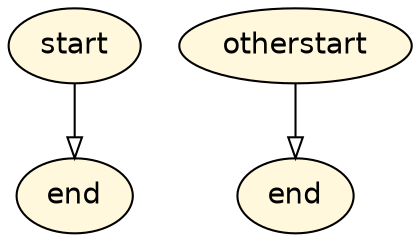 digraph {
"64c6f2ce-c78b-4c91-b36b-62de601dde01" [label="start", shape=ellipse, style=filled, fillcolor=cornsilk, fontname=Helvetica];
"64c6f2ce-c78b-4c91-b36b-62de601dde01" -> "2f386050-3a1e-4cd6-a71e-6049ed29b7b0" [taillabel="", arrowhead=onormal, fontname=Helvetica];
"2f386050-3a1e-4cd6-a71e-6049ed29b7b0" [label="end", shape=ellipse, style=filled, fillcolor=cornsilk, fontname=Helvetica];
"e6b81a55-a922-40e9-9260-f65b9ff272e9" [label="otherstart", shape=ellipse, style=filled, fillcolor=cornsilk, fontname=Helvetica];
"e6b81a55-a922-40e9-9260-f65b9ff272e9" -> "e7f01eef-4691-4af8-b9f9-c11da2eefc6f" [taillabel="", arrowhead=onormal, fontname=Helvetica];
"e7f01eef-4691-4af8-b9f9-c11da2eefc6f" [label="end", shape=ellipse, style=filled, fillcolor=cornsilk, fontname=Helvetica];
}
